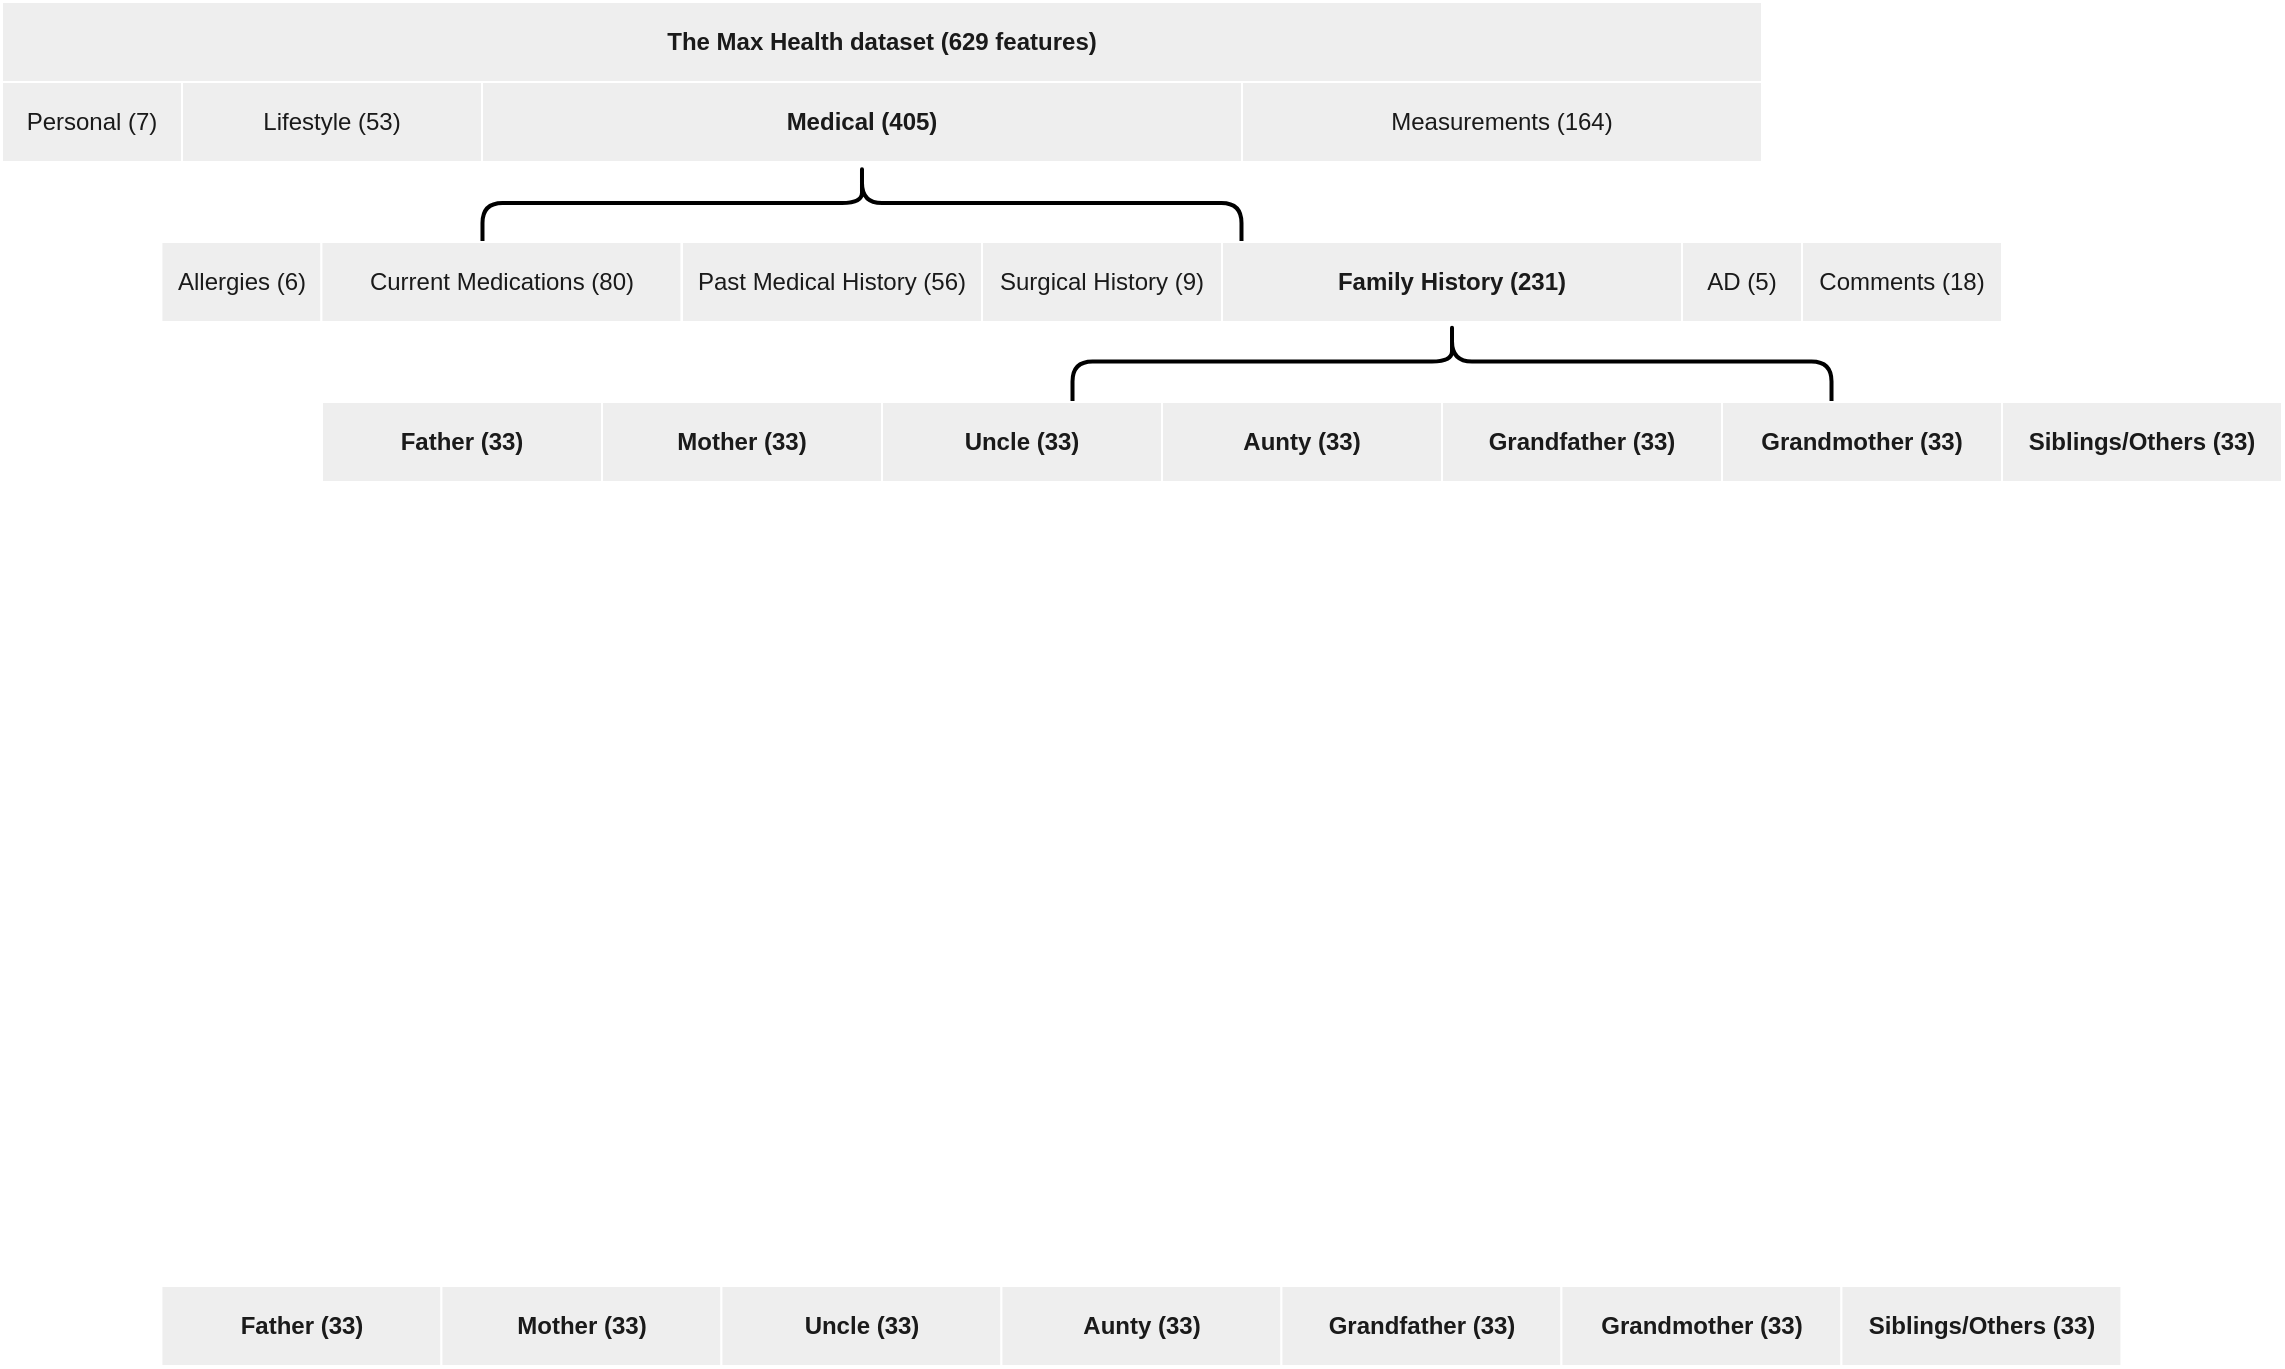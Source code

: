 <mxfile version="26.0.6">
  <diagram name="Page-1" id="p3MePknBcelEORn2URV9">
    <mxGraphModel dx="1440" dy="896" grid="1" gridSize="10" guides="1" tooltips="1" connect="1" arrows="1" fold="1" page="1" pageScale="1" pageWidth="827" pageHeight="1169" math="0" shadow="0">
      <root>
        <mxCell id="0" />
        <mxCell id="1" parent="0" />
        <mxCell id="D1cV1n5Gp3ANrmxUmuU1-2" value="Personal (7)" style="rounded=0;whiteSpace=wrap;html=1;labelBackgroundColor=none;fillColor=#EEEEEE;strokeColor=#FFFFFF;fontColor=#1A1A1A;" vertex="1" parent="1">
          <mxGeometry x="80" y="118" width="90" height="40" as="geometry" />
        </mxCell>
        <mxCell id="D1cV1n5Gp3ANrmxUmuU1-3" value="Lifestyle (53)" style="rounded=0;whiteSpace=wrap;html=1;labelBackgroundColor=none;fillColor=#EEEEEE;strokeColor=#FFFFFF;fontColor=#1A1A1A;" vertex="1" parent="1">
          <mxGeometry x="170" y="118" width="150" height="40" as="geometry" />
        </mxCell>
        <mxCell id="D1cV1n5Gp3ANrmxUmuU1-4" value="&lt;b&gt;Medical (405)&lt;/b&gt;" style="rounded=0;whiteSpace=wrap;html=1;labelBackgroundColor=none;fillColor=#EEEEEE;strokeColor=#FFFFFF;fontColor=#1A1A1A;" vertex="1" parent="1">
          <mxGeometry x="320" y="118" width="380" height="40" as="geometry" />
        </mxCell>
        <mxCell id="D1cV1n5Gp3ANrmxUmuU1-5" value="Measurements (164)" style="rounded=0;whiteSpace=wrap;html=1;labelBackgroundColor=none;fillColor=#EEEEEE;strokeColor=#FFFFFF;fontColor=#1A1A1A;" vertex="1" parent="1">
          <mxGeometry x="700" y="118" width="260" height="40" as="geometry" />
        </mxCell>
        <mxCell id="D1cV1n5Gp3ANrmxUmuU1-20" value="" style="shape=curlyBracket;whiteSpace=wrap;html=1;rounded=1;labelPosition=left;verticalLabelPosition=middle;align=right;verticalAlign=middle;rotation=90;size=0.5;strokeWidth=2;labelBackgroundColor=none;" vertex="1" parent="1">
          <mxGeometry x="489.71" y="-11.28" width="40.57" height="379.5" as="geometry" />
        </mxCell>
        <mxCell id="D1cV1n5Gp3ANrmxUmuU1-21" value="Allergies (6)" style="rounded=0;whiteSpace=wrap;html=1;labelBackgroundColor=none;fillColor=#EEEEEE;strokeColor=#FFFFFF;fontColor=#1A1A1A;" vertex="1" parent="1">
          <mxGeometry x="159.72" y="198" width="80" height="40" as="geometry" />
        </mxCell>
        <mxCell id="D1cV1n5Gp3ANrmxUmuU1-22" value="Current Medications (80)" style="rounded=0;whiteSpace=wrap;html=1;labelBackgroundColor=none;fillColor=#EEEEEE;strokeColor=#FFFFFF;fontColor=#1A1A1A;" vertex="1" parent="1">
          <mxGeometry x="239.72" y="198" width="180" height="40" as="geometry" />
        </mxCell>
        <mxCell id="D1cV1n5Gp3ANrmxUmuU1-23" value="Past Medical History (56)" style="rounded=0;whiteSpace=wrap;html=1;labelBackgroundColor=none;fillColor=#EEEEEE;strokeColor=#FFFFFF;fontColor=#1A1A1A;" vertex="1" parent="1">
          <mxGeometry x="420" y="198" width="150" height="40" as="geometry" />
        </mxCell>
        <mxCell id="D1cV1n5Gp3ANrmxUmuU1-24" value="Surgical History (9)" style="rounded=0;whiteSpace=wrap;html=1;labelBackgroundColor=none;fillColor=#EEEEEE;strokeColor=#FFFFFF;fontColor=#1A1A1A;" vertex="1" parent="1">
          <mxGeometry x="570" y="198" width="120" height="40" as="geometry" />
        </mxCell>
        <mxCell id="D1cV1n5Gp3ANrmxUmuU1-25" value="&lt;b&gt;Family History (231)&lt;/b&gt;" style="rounded=0;whiteSpace=wrap;html=1;labelBackgroundColor=none;fillColor=#EEEEEE;strokeColor=#FFFFFF;fontColor=#1A1A1A;" vertex="1" parent="1">
          <mxGeometry x="690" y="198" width="230" height="40" as="geometry" />
        </mxCell>
        <mxCell id="D1cV1n5Gp3ANrmxUmuU1-26" value="AD (5)" style="rounded=0;whiteSpace=wrap;html=1;labelBackgroundColor=none;fillColor=#EEEEEE;strokeColor=#FFFFFF;fontColor=#1A1A1A;" vertex="1" parent="1">
          <mxGeometry x="920" y="198" width="60" height="40" as="geometry" />
        </mxCell>
        <mxCell id="D1cV1n5Gp3ANrmxUmuU1-27" value="Comments (18)" style="rounded=0;whiteSpace=wrap;html=1;labelBackgroundColor=none;fillColor=#EEEEEE;strokeColor=#FFFFFF;fontColor=#1A1A1A;" vertex="1" parent="1">
          <mxGeometry x="980" y="198" width="100" height="40" as="geometry" />
        </mxCell>
        <mxCell id="D1cV1n5Gp3ANrmxUmuU1-28" value="" style="shape=curlyBracket;whiteSpace=wrap;html=1;rounded=1;labelPosition=left;verticalLabelPosition=middle;align=right;verticalAlign=middle;rotation=90;size=0.5;strokeWidth=2;labelBackgroundColor=none;" vertex="1" parent="1">
          <mxGeometry x="784.72" y="68" width="40.57" height="379.5" as="geometry" />
        </mxCell>
        <mxCell id="D1cV1n5Gp3ANrmxUmuU1-29" value="Father (33)" style="rounded=0;whiteSpace=wrap;html=1;fontStyle=1;labelBackgroundColor=none;fillColor=#EEEEEE;strokeColor=#FFFFFF;fontColor=#1A1A1A;" vertex="1" parent="1">
          <mxGeometry x="240" y="278" width="140" height="40" as="geometry" />
        </mxCell>
        <mxCell id="D1cV1n5Gp3ANrmxUmuU1-30" value="Mother (33)" style="rounded=0;whiteSpace=wrap;html=1;fontStyle=1;labelBackgroundColor=none;fillColor=#EEEEEE;strokeColor=#FFFFFF;fontColor=#1A1A1A;" vertex="1" parent="1">
          <mxGeometry x="380" y="278" width="140" height="40" as="geometry" />
        </mxCell>
        <mxCell id="D1cV1n5Gp3ANrmxUmuU1-31" value="Uncle (33)" style="rounded=0;whiteSpace=wrap;html=1;fontStyle=1;labelBackgroundColor=none;fillColor=#EEEEEE;strokeColor=#FFFFFF;fontColor=#1A1A1A;" vertex="1" parent="1">
          <mxGeometry x="520" y="278" width="140" height="40" as="geometry" />
        </mxCell>
        <mxCell id="D1cV1n5Gp3ANrmxUmuU1-32" value="Aunty (33)" style="rounded=0;whiteSpace=wrap;html=1;fontStyle=1;labelBackgroundColor=none;fillColor=#EEEEEE;strokeColor=#FFFFFF;fontColor=#1A1A1A;" vertex="1" parent="1">
          <mxGeometry x="660" y="278" width="140" height="40" as="geometry" />
        </mxCell>
        <mxCell id="D1cV1n5Gp3ANrmxUmuU1-33" value="Grandfather (33)" style="rounded=0;whiteSpace=wrap;html=1;fontStyle=1;labelBackgroundColor=none;fillColor=#EEEEEE;strokeColor=#FFFFFF;fontColor=#1A1A1A;" vertex="1" parent="1">
          <mxGeometry x="800" y="278" width="140" height="40" as="geometry" />
        </mxCell>
        <mxCell id="D1cV1n5Gp3ANrmxUmuU1-34" value="Grandmother (33)" style="rounded=0;whiteSpace=wrap;html=1;fontStyle=1;labelBackgroundColor=none;fillColor=#EEEEEE;strokeColor=#FFFFFF;fontColor=#1A1A1A;" vertex="1" parent="1">
          <mxGeometry x="940" y="278" width="140" height="40" as="geometry" />
        </mxCell>
        <mxCell id="D1cV1n5Gp3ANrmxUmuU1-35" value="Siblings/Others (33)" style="rounded=0;whiteSpace=wrap;html=1;fontStyle=1;labelBackgroundColor=none;fillColor=#EEEEEE;strokeColor=#FFFFFF;fontColor=#1A1A1A;" vertex="1" parent="1">
          <mxGeometry x="1080" y="278" width="140" height="40" as="geometry" />
        </mxCell>
        <mxCell id="D1cV1n5Gp3ANrmxUmuU1-36" value="&lt;b&gt;The Max Health dataset (629 features)&lt;/b&gt;" style="rounded=0;whiteSpace=wrap;html=1;labelBackgroundColor=none;fillColor=#EEEEEE;strokeColor=#FFFFFF;fontColor=#1A1A1A;" vertex="1" parent="1">
          <mxGeometry x="80" y="78" width="880" height="40" as="geometry" />
        </mxCell>
        <mxCell id="D1cV1n5Gp3ANrmxUmuU1-37" value="Father (33)" style="rounded=0;whiteSpace=wrap;html=1;fontStyle=1;labelBackgroundColor=none;fillColor=#EEEEEE;strokeColor=#FFFFFF;fontColor=#1A1A1A;" vertex="1" parent="1">
          <mxGeometry x="159.72" y="720" width="140" height="40" as="geometry" />
        </mxCell>
        <mxCell id="D1cV1n5Gp3ANrmxUmuU1-38" value="Mother (33)" style="rounded=0;whiteSpace=wrap;html=1;fontStyle=1;labelBackgroundColor=none;fillColor=#EEEEEE;strokeColor=#FFFFFF;fontColor=#1A1A1A;" vertex="1" parent="1">
          <mxGeometry x="299.72" y="720" width="140" height="40" as="geometry" />
        </mxCell>
        <mxCell id="D1cV1n5Gp3ANrmxUmuU1-39" value="Uncle (33)" style="rounded=0;whiteSpace=wrap;html=1;fontStyle=1;labelBackgroundColor=none;fillColor=#EEEEEE;strokeColor=#FFFFFF;fontColor=#1A1A1A;" vertex="1" parent="1">
          <mxGeometry x="439.72" y="720" width="140" height="40" as="geometry" />
        </mxCell>
        <mxCell id="D1cV1n5Gp3ANrmxUmuU1-40" value="Aunty (33)" style="rounded=0;whiteSpace=wrap;html=1;fontStyle=1;labelBackgroundColor=none;fillColor=#EEEEEE;strokeColor=#FFFFFF;fontColor=#1A1A1A;" vertex="1" parent="1">
          <mxGeometry x="579.72" y="720" width="140" height="40" as="geometry" />
        </mxCell>
        <mxCell id="D1cV1n5Gp3ANrmxUmuU1-41" value="Grandfather (33)" style="rounded=0;whiteSpace=wrap;html=1;fontStyle=1;labelBackgroundColor=none;fillColor=#EEEEEE;strokeColor=#FFFFFF;fontColor=#1A1A1A;" vertex="1" parent="1">
          <mxGeometry x="719.72" y="720" width="140" height="40" as="geometry" />
        </mxCell>
        <mxCell id="D1cV1n5Gp3ANrmxUmuU1-42" value="Grandmother (33)" style="rounded=0;whiteSpace=wrap;html=1;fontStyle=1;labelBackgroundColor=none;fillColor=#EEEEEE;strokeColor=#FFFFFF;fontColor=#1A1A1A;" vertex="1" parent="1">
          <mxGeometry x="859.72" y="720" width="140" height="40" as="geometry" />
        </mxCell>
        <mxCell id="D1cV1n5Gp3ANrmxUmuU1-43" value="Siblings/Others (33)" style="rounded=0;whiteSpace=wrap;html=1;fontStyle=1;labelBackgroundColor=none;fillColor=#EEEEEE;strokeColor=#FFFFFF;fontColor=#1A1A1A;" vertex="1" parent="1">
          <mxGeometry x="999.72" y="720" width="140" height="40" as="geometry" />
        </mxCell>
      </root>
    </mxGraphModel>
  </diagram>
</mxfile>
